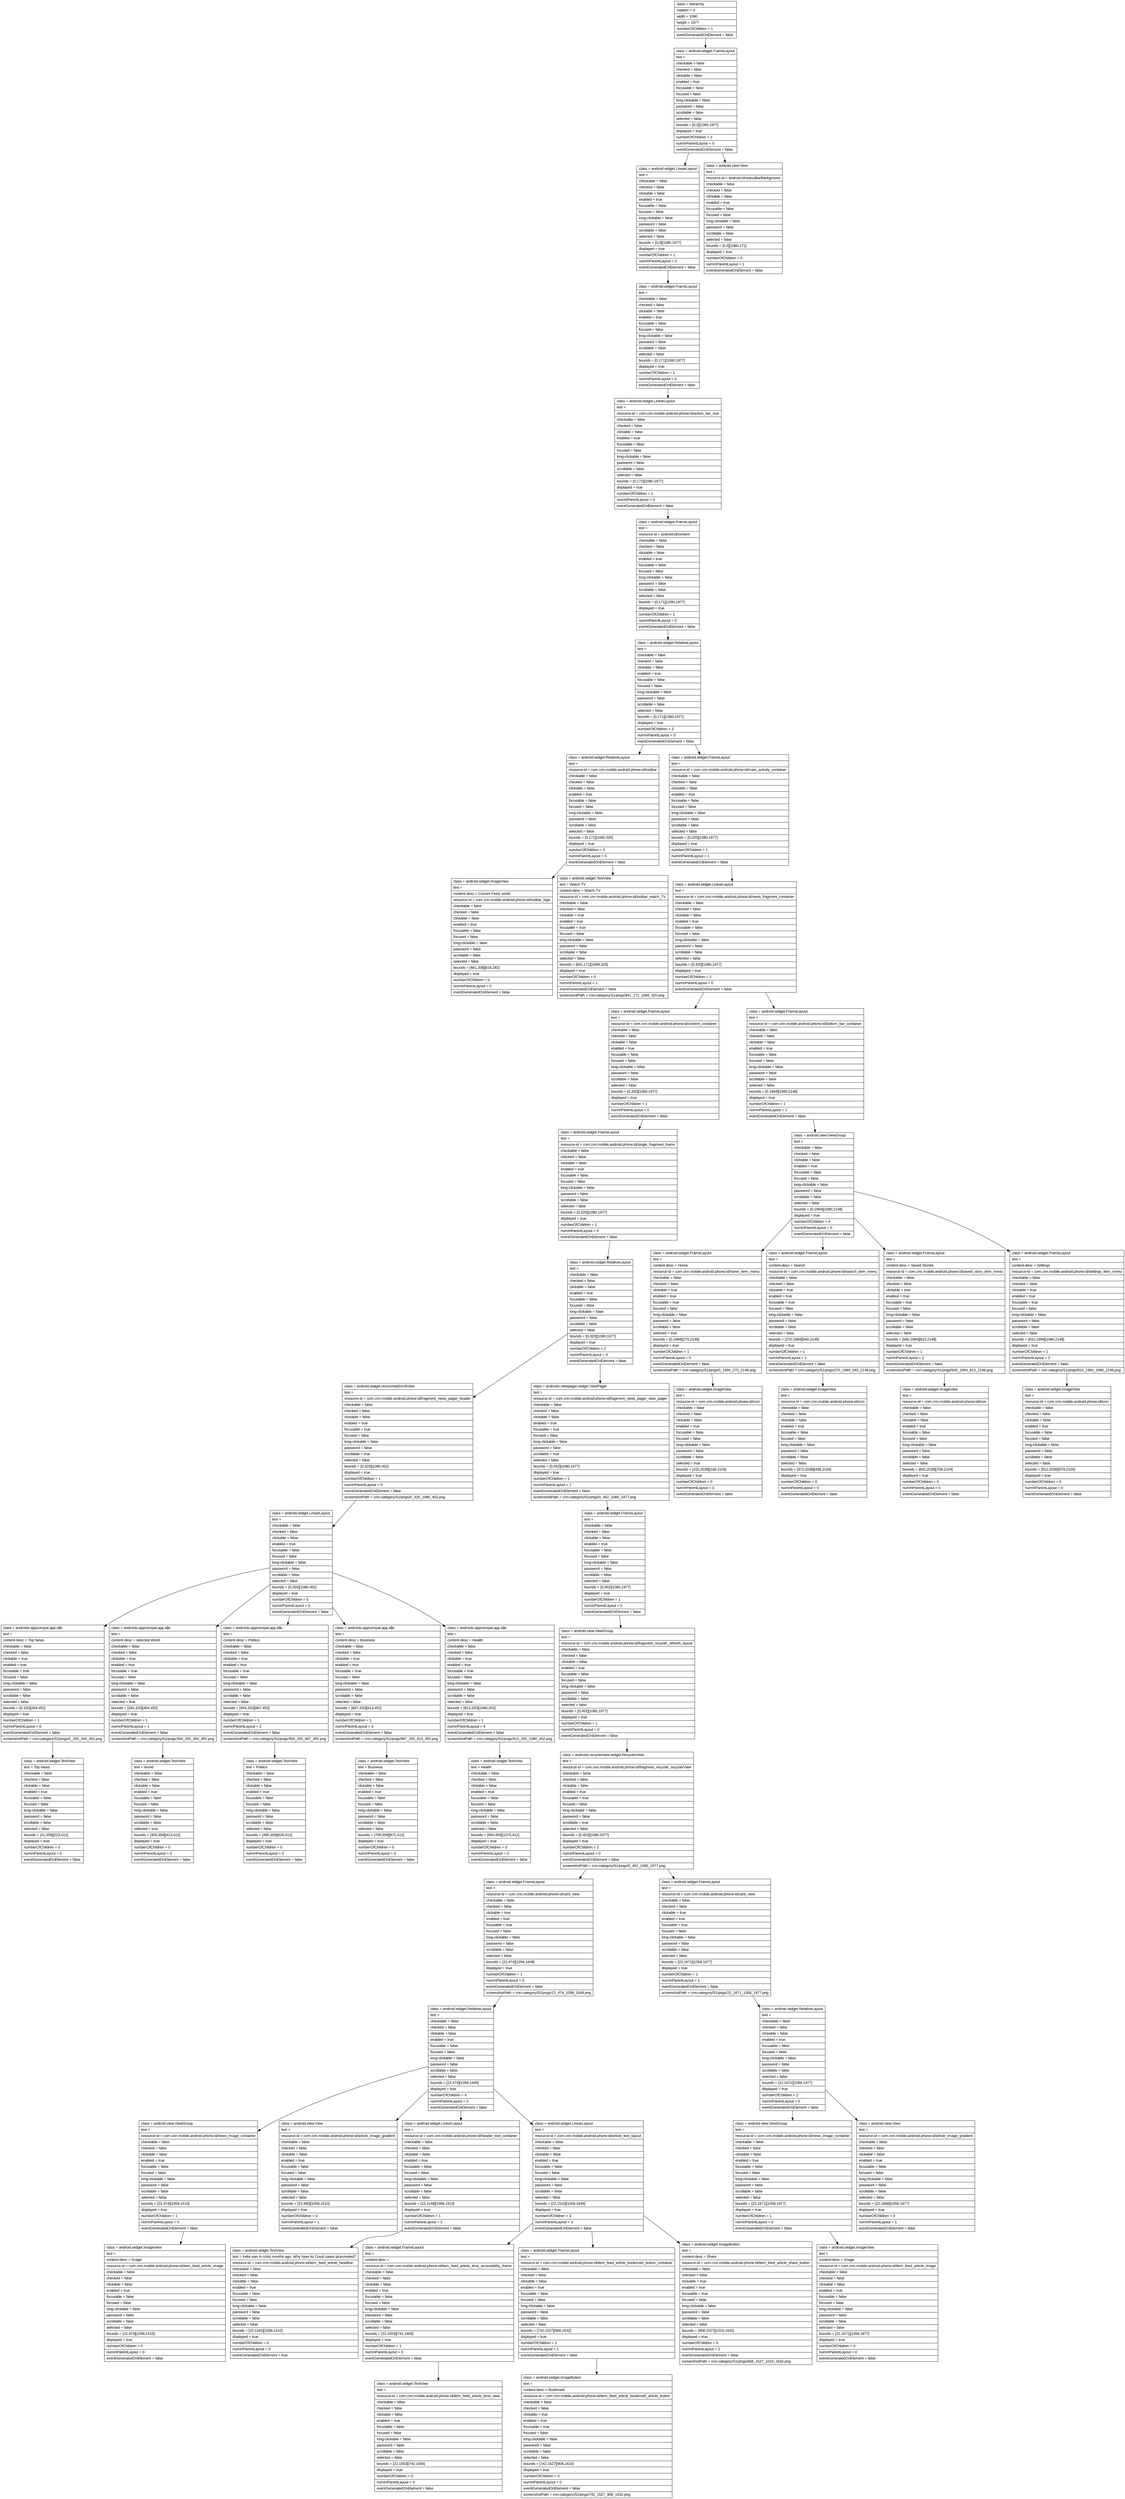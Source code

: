 digraph Layout {

	node [shape=record fontname=Arial];

	0	[label="{class = hierarchy\l|rotation = 0\l|width = 1080\l|height = 1977\l|numberOfChildren = 1\l|eventGeneratedOnElement = false \l}"]
	1	[label="{class = android.widget.FrameLayout\l|text = \l|checkable = false\l|checked = false\l|clickable = false\l|enabled = true\l|focusable = false\l|focused = false\l|long-clickable = false\l|password = false\l|scrollable = false\l|selected = false\l|bounds = [0,0][1080,1977]\l|displayed = true\l|numberOfChildren = 2\l|numInParentLayout = 0\l|eventGeneratedOnElement = false \l}"]
	2	[label="{class = android.widget.LinearLayout\l|text = \l|checkable = false\l|checked = false\l|clickable = false\l|enabled = true\l|focusable = false\l|focused = false\l|long-clickable = false\l|password = false\l|scrollable = false\l|selected = false\l|bounds = [0,0][1080,1977]\l|displayed = true\l|numberOfChildren = 1\l|numInParentLayout = 0\l|eventGeneratedOnElement = false \l}"]
	3	[label="{class = android.view.View\l|text = \l|resource-id = android:id/statusBarBackground\l|checkable = false\l|checked = false\l|clickable = false\l|enabled = true\l|focusable = false\l|focused = false\l|long-clickable = false\l|password = false\l|scrollable = false\l|selected = false\l|bounds = [0,0][1080,171]\l|displayed = true\l|numberOfChildren = 0\l|numInParentLayout = 1\l|eventGeneratedOnElement = false \l}"]
	4	[label="{class = android.widget.FrameLayout\l|text = \l|checkable = false\l|checked = false\l|clickable = false\l|enabled = true\l|focusable = false\l|focused = false\l|long-clickable = false\l|password = false\l|scrollable = false\l|selected = false\l|bounds = [0,171][1080,1977]\l|displayed = true\l|numberOfChildren = 1\l|numInParentLayout = 0\l|eventGeneratedOnElement = false \l}"]
	5	[label="{class = android.widget.LinearLayout\l|text = \l|resource-id = com.cnn.mobile.android.phone:id/action_bar_root\l|checkable = false\l|checked = false\l|clickable = false\l|enabled = true\l|focusable = false\l|focused = false\l|long-clickable = false\l|password = false\l|scrollable = false\l|selected = false\l|bounds = [0,171][1080,1977]\l|displayed = true\l|numberOfChildren = 1\l|numInParentLayout = 0\l|eventGeneratedOnElement = false \l}"]
	6	[label="{class = android.widget.FrameLayout\l|text = \l|resource-id = android:id/content\l|checkable = false\l|checked = false\l|clickable = false\l|enabled = true\l|focusable = false\l|focused = false\l|long-clickable = false\l|password = false\l|scrollable = false\l|selected = false\l|bounds = [0,171][1080,1977]\l|displayed = true\l|numberOfChildren = 1\l|numInParentLayout = 0\l|eventGeneratedOnElement = false \l}"]
	7	[label="{class = android.widget.RelativeLayout\l|text = \l|checkable = false\l|checked = false\l|clickable = false\l|enabled = true\l|focusable = false\l|focused = false\l|long-clickable = false\l|password = false\l|scrollable = false\l|selected = false\l|bounds = [0,171][1080,1977]\l|displayed = true\l|numberOfChildren = 2\l|numInParentLayout = 0\l|eventGeneratedOnElement = false \l}"]
	8	[label="{class = android.widget.RelativeLayout\l|text = \l|resource-id = com.cnn.mobile.android.phone:id/toolbar\l|checkable = false\l|checked = false\l|clickable = false\l|enabled = true\l|focusable = false\l|focused = false\l|long-clickable = false\l|password = false\l|scrollable = false\l|selected = false\l|bounds = [0,171][1080,320]\l|displayed = true\l|numberOfChildren = 2\l|numInParentLayout = 0\l|eventGeneratedOnElement = false \l}"]
	9	[label="{class = android.widget.FrameLayout\l|text = \l|resource-id = com.cnn.mobile.android.phone:id/main_activity_container\l|checkable = false\l|checked = false\l|clickable = false\l|enabled = true\l|focusable = false\l|focused = false\l|long-clickable = false\l|password = false\l|scrollable = false\l|selected = false\l|bounds = [0,320][1080,1977]\l|displayed = true\l|numberOfChildren = 1\l|numInParentLayout = 1\l|eventGeneratedOnElement = false \l}"]
	10	[label="{class = android.widget.ImageView\l|text = \l|content-desc = Current Feed: world\l|resource-id = com.cnn.mobile.android.phone:id/toolbar_logo\l|checkable = false\l|checked = false\l|clickable = false\l|enabled = true\l|focusable = false\l|focused = false\l|long-clickable = false\l|password = false\l|scrollable = false\l|selected = false\l|bounds = [461,208][618,282]\l|displayed = true\l|numberOfChildren = 0\l|numInParentLayout = 0\l|eventGeneratedOnElement = false \l}"]
	11	[label="{class = android.widget.TextView\l|text = Watch TV\l|content-desc = Watch TV\l|resource-id = com.cnn.mobile.android.phone:id/toolbar_watch_TV\l|checkable = false\l|checked = false\l|clickable = true\l|enabled = true\l|focusable = true\l|focused = false\l|long-clickable = false\l|password = false\l|scrollable = false\l|selected = false\l|bounds = [841,171][1069,320]\l|displayed = true\l|numberOfChildren = 0\l|numInParentLayout = 1\l|eventGeneratedOnElement = false \l|screenshotPath = cnn-category/S1/pngs/841_171_1069_320.png\l}"]
	12	[label="{class = android.widget.LinearLayout\l|text = \l|resource-id = com.cnn.mobile.android.phone:id/news_fragment_container\l|checkable = false\l|checked = false\l|clickable = false\l|enabled = true\l|focusable = false\l|focused = false\l|long-clickable = false\l|password = false\l|scrollable = false\l|selected = false\l|bounds = [0,320][1080,1977]\l|displayed = true\l|numberOfChildren = 2\l|numInParentLayout = 0\l|eventGeneratedOnElement = false \l}"]
	13	[label="{class = android.widget.FrameLayout\l|text = \l|resource-id = com.cnn.mobile.android.phone:id/content_container\l|checkable = false\l|checked = false\l|clickable = false\l|enabled = true\l|focusable = false\l|focused = false\l|long-clickable = false\l|password = false\l|scrollable = false\l|selected = false\l|bounds = [0,320][1080,1977]\l|displayed = true\l|numberOfChildren = 1\l|numInParentLayout = 0\l|eventGeneratedOnElement = false \l}"]
	14	[label="{class = android.widget.FrameLayout\l|text = \l|resource-id = com.cnn.mobile.android.phone:id/bottom_bar_container\l|checkable = false\l|checked = false\l|clickable = false\l|enabled = true\l|focusable = false\l|focused = false\l|long-clickable = false\l|password = false\l|scrollable = false\l|selected = false\l|bounds = [0,1994][1080,2148]\l|displayed = true\l|numberOfChildren = 1\l|numInParentLayout = 1\l|eventGeneratedOnElement = false \l}"]
	15	[label="{class = android.widget.FrameLayout\l|text = \l|resource-id = com.cnn.mobile.android.phone:id/single_fragment_frame\l|checkable = false\l|checked = false\l|clickable = false\l|enabled = true\l|focusable = false\l|focused = false\l|long-clickable = false\l|password = false\l|scrollable = false\l|selected = false\l|bounds = [0,320][1080,1977]\l|displayed = true\l|numberOfChildren = 1\l|numInParentLayout = 0\l|eventGeneratedOnElement = false \l}"]
	16	[label="{class = android.view.ViewGroup\l|text = \l|checkable = false\l|checked = false\l|clickable = false\l|enabled = true\l|focusable = false\l|focused = false\l|long-clickable = false\l|password = false\l|scrollable = false\l|selected = false\l|bounds = [0,1994][1080,2148]\l|displayed = true\l|numberOfChildren = 4\l|numInParentLayout = 0\l|eventGeneratedOnElement = false \l}"]
	17	[label="{class = android.widget.RelativeLayout\l|text = \l|checkable = false\l|checked = false\l|clickable = false\l|enabled = true\l|focusable = false\l|focused = false\l|long-clickable = false\l|password = false\l|scrollable = false\l|selected = false\l|bounds = [0,320][1080,1977]\l|displayed = true\l|numberOfChildren = 2\l|numInParentLayout = 0\l|eventGeneratedOnElement = false \l}"]
	18	[label="{class = android.widget.FrameLayout\l|text = \l|content-desc = Home\l|resource-id = com.cnn.mobile.android.phone:id/home_item_menu\l|checkable = false\l|checked = false\l|clickable = true\l|enabled = true\l|focusable = true\l|focused = false\l|long-clickable = false\l|password = false\l|scrollable = false\l|selected = true\l|bounds = [0,1994][270,2148]\l|displayed = true\l|numberOfChildren = 1\l|numInParentLayout = 0\l|eventGeneratedOnElement = false \l|screenshotPath = cnn-category/S1/pngs/0_1994_270_2148.png\l}"]
	19	[label="{class = android.widget.FrameLayout\l|text = \l|content-desc = Search\l|resource-id = com.cnn.mobile.android.phone:id/search_item_menu\l|checkable = false\l|checked = false\l|clickable = true\l|enabled = true\l|focusable = true\l|focused = false\l|long-clickable = false\l|password = false\l|scrollable = false\l|selected = false\l|bounds = [270,1994][540,2148]\l|displayed = true\l|numberOfChildren = 1\l|numInParentLayout = 1\l|eventGeneratedOnElement = false \l|screenshotPath = cnn-category/S1/pngs/270_1994_540_2148.png\l}"]
	20	[label="{class = android.widget.FrameLayout\l|text = \l|content-desc = Saved Stories\l|resource-id = com.cnn.mobile.android.phone:id/saved_story_item_menu\l|checkable = false\l|checked = false\l|clickable = true\l|enabled = true\l|focusable = true\l|focused = false\l|long-clickable = false\l|password = false\l|scrollable = false\l|selected = false\l|bounds = [540,1994][810,2148]\l|displayed = true\l|numberOfChildren = 1\l|numInParentLayout = 2\l|eventGeneratedOnElement = false \l|screenshotPath = cnn-category/S1/pngs/540_1994_810_2148.png\l}"]
	21	[label="{class = android.widget.FrameLayout\l|text = \l|content-desc = Settings\l|resource-id = com.cnn.mobile.android.phone:id/settings_item_menu\l|checkable = false\l|checked = false\l|clickable = true\l|enabled = true\l|focusable = true\l|focused = false\l|long-clickable = false\l|password = false\l|scrollable = false\l|selected = false\l|bounds = [810,1994][1080,2148]\l|displayed = true\l|numberOfChildren = 1\l|numInParentLayout = 3\l|eventGeneratedOnElement = false \l|screenshotPath = cnn-category/S1/pngs/810_1994_1080_2148.png\l}"]
	22	[label="{class = android.widget.HorizontalScrollView\l|text = \l|resource-id = com.cnn.mobile.android.phone:id/fragment_news_pager_header\l|checkable = false\l|checked = false\l|clickable = false\l|enabled = true\l|focusable = true\l|focused = false\l|long-clickable = false\l|password = false\l|scrollable = true\l|selected = false\l|bounds = [0,320][1080,452]\l|displayed = true\l|numberOfChildren = 1\l|numInParentLayout = 0\l|eventGeneratedOnElement = false \l|screenshotPath = cnn-category/S1/pngs/0_320_1080_452.png\l}"]
	23	[label="{class = androidx.viewpager.widget.ViewPager\l|text = \l|resource-id = com.cnn.mobile.android.phone:id/fragment_news_pager_view_pager\l|checkable = false\l|checked = false\l|clickable = false\l|enabled = true\l|focusable = true\l|focused = false\l|long-clickable = false\l|password = false\l|scrollable = true\l|selected = false\l|bounds = [0,452][1080,1977]\l|displayed = true\l|numberOfChildren = 1\l|numInParentLayout = 1\l|eventGeneratedOnElement = false \l|screenshotPath = cnn-category/S1/pngs/0_452_1080_1977.png\l}"]
	24	[label="{class = android.widget.ImageView\l|text = \l|resource-id = com.cnn.mobile.android.phone:id/icon\l|checkable = false\l|checked = false\l|clickable = false\l|enabled = true\l|focusable = false\l|focused = false\l|long-clickable = false\l|password = false\l|scrollable = false\l|selected = true\l|bounds = [102,2038][168,2104]\l|displayed = true\l|numberOfChildren = 0\l|numInParentLayout = 0\l|eventGeneratedOnElement = false \l}"]
	25	[label="{class = android.widget.ImageView\l|text = \l|resource-id = com.cnn.mobile.android.phone:id/icon\l|checkable = false\l|checked = false\l|clickable = false\l|enabled = true\l|focusable = false\l|focused = false\l|long-clickable = false\l|password = false\l|scrollable = false\l|selected = false\l|bounds = [372,2038][438,2104]\l|displayed = true\l|numberOfChildren = 0\l|numInParentLayout = 0\l|eventGeneratedOnElement = false \l}"]
	26	[label="{class = android.widget.ImageView\l|text = \l|resource-id = com.cnn.mobile.android.phone:id/icon\l|checkable = false\l|checked = false\l|clickable = false\l|enabled = true\l|focusable = false\l|focused = false\l|long-clickable = false\l|password = false\l|scrollable = false\l|selected = false\l|bounds = [642,2038][708,2104]\l|displayed = true\l|numberOfChildren = 0\l|numInParentLayout = 0\l|eventGeneratedOnElement = false \l}"]
	27	[label="{class = android.widget.ImageView\l|text = \l|resource-id = com.cnn.mobile.android.phone:id/icon\l|checkable = false\l|checked = false\l|clickable = false\l|enabled = true\l|focusable = false\l|focused = false\l|long-clickable = false\l|password = false\l|scrollable = false\l|selected = false\l|bounds = [912,2038][978,2104]\l|displayed = true\l|numberOfChildren = 0\l|numInParentLayout = 0\l|eventGeneratedOnElement = false \l}"]
	28	[label="{class = android.widget.LinearLayout\l|text = \l|checkable = false\l|checked = false\l|clickable = false\l|enabled = true\l|focusable = false\l|focused = false\l|long-clickable = false\l|password = false\l|scrollable = false\l|selected = false\l|bounds = [0,320][1080,452]\l|displayed = true\l|numberOfChildren = 5\l|numInParentLayout = 0\l|eventGeneratedOnElement = false \l}"]
	29	[label="{class = android.widget.FrameLayout\l|text = \l|checkable = false\l|checked = false\l|clickable = false\l|enabled = true\l|focusable = false\l|focused = false\l|long-clickable = false\l|password = false\l|scrollable = false\l|selected = false\l|bounds = [0,452][1080,1977]\l|displayed = true\l|numberOfChildren = 1\l|numInParentLayout = 0\l|eventGeneratedOnElement = false \l}"]
	30	[label="{class = androidx.appcompat.app.a$c\l|text = \l|content-desc = Top News\l|checkable = false\l|checked = false\l|clickable = true\l|enabled = true\l|focusable = true\l|focused = false\l|long-clickable = false\l|password = false\l|scrollable = false\l|selected = false\l|bounds = [0,320][264,452]\l|displayed = true\l|numberOfChildren = 1\l|numInParentLayout = 0\l|eventGeneratedOnElement = false \l|screenshotPath = cnn-category/S1/pngs/0_320_264_452.png\l}"]
	31	[label="{class = androidx.appcompat.app.a$c\l|text = \l|content-desc = selected World\l|checkable = false\l|checked = false\l|clickable = true\l|enabled = true\l|focusable = true\l|focused = false\l|long-clickable = false\l|password = false\l|scrollable = false\l|selected = true\l|bounds = [264,320][454,452]\l|displayed = true\l|numberOfChildren = 1\l|numInParentLayout = 1\l|eventGeneratedOnElement = false \l|screenshotPath = cnn-category/S1/pngs/264_320_454_452.png\l}"]
	32	[label="{class = androidx.appcompat.app.a$c\l|text = \l|content-desc = Politics\l|checkable = false\l|checked = false\l|clickable = true\l|enabled = true\l|focusable = true\l|focused = false\l|long-clickable = false\l|password = false\l|scrollable = false\l|selected = false\l|bounds = [454,320][667,452]\l|displayed = true\l|numberOfChildren = 1\l|numInParentLayout = 2\l|eventGeneratedOnElement = false \l|screenshotPath = cnn-category/S1/pngs/454_320_667_452.png\l}"]
	33	[label="{class = androidx.appcompat.app.a$c\l|text = \l|content-desc = Business\l|checkable = false\l|checked = false\l|clickable = true\l|enabled = true\l|focusable = true\l|focused = false\l|long-clickable = false\l|password = false\l|scrollable = false\l|selected = false\l|bounds = [667,320][913,452]\l|displayed = true\l|numberOfChildren = 1\l|numInParentLayout = 3\l|eventGeneratedOnElement = false \l|screenshotPath = cnn-category/S1/pngs/667_320_913_452.png\l}"]
	34	[label="{class = androidx.appcompat.app.a$c\l|text = \l|content-desc = Health\l|checkable = false\l|checked = false\l|clickable = true\l|enabled = true\l|focusable = true\l|focused = false\l|long-clickable = false\l|password = false\l|scrollable = false\l|selected = false\l|bounds = [913,320][1080,452]\l|displayed = true\l|numberOfChildren = 1\l|numInParentLayout = 4\l|eventGeneratedOnElement = false \l|screenshotPath = cnn-category/S1/pngs/913_320_1080_452.png\l}"]
	35	[label="{class = android.view.ViewGroup\l|text = \l|resource-id = com.cnn.mobile.android.phone:id/fragment_recycler_refresh_layout\l|checkable = false\l|checked = false\l|clickable = false\l|enabled = true\l|focusable = false\l|focused = false\l|long-clickable = false\l|password = false\l|scrollable = false\l|selected = false\l|bounds = [0,452][1080,1977]\l|displayed = true\l|numberOfChildren = 1\l|numInParentLayout = 0\l|eventGeneratedOnElement = false \l}"]
	36	[label="{class = android.widget.TextView\l|text = Top News\l|checkable = false\l|checked = false\l|clickable = false\l|enabled = true\l|focusable = false\l|focused = false\l|long-clickable = false\l|password = false\l|scrollable = false\l|selected = false\l|bounds = [41,359][223,412]\l|displayed = true\l|numberOfChildren = 0\l|numInParentLayout = 0\l|eventGeneratedOnElement = false \l}"]
	37	[label="{class = android.widget.TextView\l|text = World\l|checkable = false\l|checked = false\l|clickable = false\l|enabled = true\l|focusable = false\l|focused = false\l|long-clickable = false\l|password = false\l|scrollable = false\l|selected = true\l|bounds = [305,359][413,412]\l|displayed = true\l|numberOfChildren = 0\l|numInParentLayout = 0\l|eventGeneratedOnElement = false \l}"]
	38	[label="{class = android.widget.TextView\l|text = Politics\l|checkable = false\l|checked = false\l|clickable = false\l|enabled = true\l|focusable = false\l|focused = false\l|long-clickable = false\l|password = false\l|scrollable = false\l|selected = false\l|bounds = [495,359][626,412]\l|displayed = true\l|numberOfChildren = 0\l|numInParentLayout = 0\l|eventGeneratedOnElement = false \l}"]
	39	[label="{class = android.widget.TextView\l|text = Business\l|checkable = false\l|checked = false\l|clickable = false\l|enabled = true\l|focusable = false\l|focused = false\l|long-clickable = false\l|password = false\l|scrollable = false\l|selected = false\l|bounds = [708,359][872,412]\l|displayed = true\l|numberOfChildren = 0\l|numInParentLayout = 0\l|eventGeneratedOnElement = false \l}"]
	40	[label="{class = android.widget.TextView\l|text = Health\l|checkable = false\l|checked = false\l|clickable = false\l|enabled = true\l|focusable = false\l|focused = false\l|long-clickable = false\l|password = false\l|scrollable = false\l|selected = false\l|bounds = [954,359][1075,412]\l|displayed = true\l|numberOfChildren = 0\l|numInParentLayout = 0\l|eventGeneratedOnElement = false \l}"]
	41	[label="{class = androidx.recyclerview.widget.RecyclerView\l|text = \l|resource-id = com.cnn.mobile.android.phone:id/fragment_recycler_recyclerView\l|checkable = false\l|checked = false\l|clickable = false\l|enabled = true\l|focusable = true\l|focused = false\l|long-clickable = false\l|password = false\l|scrollable = true\l|selected = false\l|bounds = [0,452][1080,1977]\l|displayed = true\l|numberOfChildren = 2\l|numInParentLayout = 0\l|eventGeneratedOnElement = false \l|screenshotPath = cnn-category/S1/pngs/0_452_1080_1977.png\l}"]
	42	[label="{class = android.widget.FrameLayout\l|text = \l|resource-id = com.cnn.mobile.android.phone:id/card_view\l|checkable = false\l|checked = false\l|clickable = true\l|enabled = true\l|focusable = true\l|focused = false\l|long-clickable = false\l|password = false\l|scrollable = false\l|selected = false\l|bounds = [22,474][1058,1649]\l|displayed = true\l|numberOfChildren = 1\l|numInParentLayout = 0\l|eventGeneratedOnElement = false \l|screenshotPath = cnn-category/S1/pngs/22_474_1058_1649.png\l}"]
	43	[label="{class = android.widget.FrameLayout\l|text = \l|resource-id = com.cnn.mobile.android.phone:id/card_view\l|checkable = false\l|checked = false\l|clickable = true\l|enabled = true\l|focusable = true\l|focused = false\l|long-clickable = false\l|password = false\l|scrollable = false\l|selected = false\l|bounds = [22,1671][1058,1977]\l|displayed = true\l|numberOfChildren = 1\l|numInParentLayout = 1\l|eventGeneratedOnElement = false \l|screenshotPath = cnn-category/S1/pngs/22_1671_1058_1977.png\l}"]
	44	[label="{class = android.widget.RelativeLayout\l|text = \l|checkable = false\l|checked = false\l|clickable = false\l|enabled = true\l|focusable = false\l|focused = false\l|long-clickable = false\l|password = false\l|scrollable = false\l|selected = false\l|bounds = [22,474][1058,1649]\l|displayed = true\l|numberOfChildren = 4\l|numInParentLayout = 0\l|eventGeneratedOnElement = false \l}"]
	45	[label="{class = android.widget.RelativeLayout\l|text = \l|checkable = false\l|checked = false\l|clickable = false\l|enabled = true\l|focusable = false\l|focused = false\l|long-clickable = false\l|password = false\l|scrollable = false\l|selected = false\l|bounds = [22,1671][1058,1977]\l|displayed = true\l|numberOfChildren = 2\l|numInParentLayout = 0\l|eventGeneratedOnElement = false \l}"]
	46	[label="{class = android.view.ViewGroup\l|text = \l|resource-id = com.cnn.mobile.android.phone:id/news_image_container\l|checkable = false\l|checked = false\l|clickable = false\l|enabled = true\l|focusable = false\l|focused = false\l|long-clickable = false\l|password = false\l|scrollable = false\l|selected = false\l|bounds = [22,474][1058,1510]\l|displayed = true\l|numberOfChildren = 1\l|numInParentLayout = 0\l|eventGeneratedOnElement = false \l}"]
	47	[label="{class = android.view.View\l|text = \l|resource-id = com.cnn.mobile.android.phone:id/article_image_gradient\l|checkable = false\l|checked = false\l|clickable = false\l|enabled = true\l|focusable = false\l|focused = false\l|long-clickable = false\l|password = false\l|scrollable = false\l|selected = false\l|bounds = [22,960][1058,1510]\l|displayed = true\l|numberOfChildren = 0\l|numInParentLayout = 1\l|eventGeneratedOnElement = false \l}"]
	48	[label="{class = android.widget.LinearLayout\l|text = \l|resource-id = com.cnn.mobile.android.phone:id/header_text_container\l|checkable = false\l|checked = false\l|clickable = false\l|enabled = true\l|focusable = false\l|focused = false\l|long-clickable = false\l|password = false\l|scrollable = false\l|selected = false\l|bounds = [22,1148][1058,1510]\l|displayed = true\l|numberOfChildren = 1\l|numInParentLayout = 2\l|eventGeneratedOnElement = false \l}"]
	49	[label="{class = android.widget.LinearLayout\l|text = \l|resource-id = com.cnn.mobile.android.phone:id/article_text_layout\l|checkable = false\l|checked = false\l|clickable = false\l|enabled = true\l|focusable = false\l|focused = false\l|long-clickable = false\l|password = false\l|scrollable = false\l|selected = false\l|bounds = [22,1510][1058,1649]\l|displayed = true\l|numberOfChildren = 3\l|numInParentLayout = 3\l|eventGeneratedOnElement = false \l}"]
	50	[label="{class = android.view.ViewGroup\l|text = \l|resource-id = com.cnn.mobile.android.phone:id/news_image_container\l|checkable = false\l|checked = false\l|clickable = false\l|enabled = true\l|focusable = false\l|focused = false\l|long-clickable = false\l|password = false\l|scrollable = false\l|selected = false\l|bounds = [22,1671][1058,1977]\l|displayed = true\l|numberOfChildren = 1\l|numInParentLayout = 0\l|eventGeneratedOnElement = false \l}"]
	51	[label="{class = android.view.View\l|text = \l|resource-id = com.cnn.mobile.android.phone:id/article_image_gradient\l|checkable = false\l|checked = false\l|clickable = false\l|enabled = true\l|focusable = false\l|focused = false\l|long-clickable = false\l|password = false\l|scrollable = false\l|selected = false\l|bounds = [22,1898][1058,1977]\l|displayed = true\l|numberOfChildren = 0\l|numInParentLayout = 1\l|eventGeneratedOnElement = false \l}"]
	52	[label="{class = android.widget.ImageView\l|text = \l|content-desc = Image\l|resource-id = com.cnn.mobile.android.phone:id/item_feed_article_image\l|checkable = false\l|checked = false\l|clickable = false\l|enabled = true\l|focusable = false\l|focused = false\l|long-clickable = false\l|password = false\l|scrollable = false\l|selected = false\l|bounds = [22,474][1058,1510]\l|displayed = true\l|numberOfChildren = 0\l|numInParentLayout = 0\l|eventGeneratedOnElement = false \l}"]
	53	[label="{class = android.widget.TextView\l|text = India was in crisis months ago. Why have its Covid cases plummeted?\l|resource-id = com.cnn.mobile.android.phone:id/item_feed_article_headline\l|checkable = false\l|checked = false\l|clickable = false\l|enabled = true\l|focusable = false\l|focused = false\l|long-clickable = false\l|password = false\l|scrollable = false\l|selected = false\l|bounds = [22,1192][1058,1510]\l|displayed = true\l|numberOfChildren = 0\l|numInParentLayout = 0\l|eventGeneratedOnElement = true \l}"]
	54	[label="{class = android.widget.FrameLayout\l|text = \l|content-desc = \l|resource-id = com.cnn.mobile.android.phone:id/item_feed_article_time_accessibility_frame\l|checkable = false\l|checked = false\l|clickable = false\l|enabled = true\l|focusable = false\l|focused = false\l|long-clickable = false\l|password = false\l|scrollable = false\l|selected = false\l|bounds = [22,1553][742,1606]\l|displayed = true\l|numberOfChildren = 1\l|numInParentLayout = 0\l|eventGeneratedOnElement = false \l}"]
	55	[label="{class = android.widget.FrameLayout\l|text = \l|resource-id = com.cnn.mobile.android.phone:id/item_feed_article_bookmark_button_container\l|checkable = false\l|checked = false\l|clickable = false\l|enabled = true\l|focusable = false\l|focused = false\l|long-clickable = false\l|password = false\l|scrollable = false\l|selected = false\l|bounds = [742,1527][908,1632]\l|displayed = true\l|numberOfChildren = 1\l|numInParentLayout = 1\l|eventGeneratedOnElement = false \l}"]
	56	[label="{class = android.widget.ImageButton\l|text = \l|content-desc = Share\l|resource-id = com.cnn.mobile.android.phone:id/item_feed_article_share_button\l|checkable = false\l|checked = false\l|clickable = true\l|enabled = true\l|focusable = true\l|focused = false\l|long-clickable = false\l|password = false\l|scrollable = false\l|selected = false\l|bounds = [908,1527][1019,1632]\l|displayed = true\l|numberOfChildren = 0\l|numInParentLayout = 2\l|eventGeneratedOnElement = false \l|screenshotPath = cnn-category/S1/pngs/908_1527_1019_1632.png\l}"]
	57	[label="{class = android.widget.ImageView\l|text = \l|content-desc = Image\l|resource-id = com.cnn.mobile.android.phone:id/item_feed_article_image\l|checkable = false\l|checked = false\l|clickable = false\l|enabled = true\l|focusable = false\l|focused = false\l|long-clickable = false\l|password = false\l|scrollable = false\l|selected = false\l|bounds = [22,1671][1058,1977]\l|displayed = true\l|numberOfChildren = 0\l|numInParentLayout = 0\l|eventGeneratedOnElement = false \l}"]
	58	[label="{class = android.widget.TextView\l|text = \l|resource-id = com.cnn.mobile.android.phone:id/item_feed_article_time_view\l|checkable = false\l|checked = false\l|clickable = false\l|enabled = true\l|focusable = false\l|focused = false\l|long-clickable = false\l|password = false\l|scrollable = false\l|selected = false\l|bounds = [22,1553][742,1606]\l|displayed = true\l|numberOfChildren = 0\l|numInParentLayout = 0\l|eventGeneratedOnElement = false \l}"]
	59	[label="{class = android.widget.ImageButton\l|text = \l|content-desc = Bookmark\l|resource-id = com.cnn.mobile.android.phone:id/item_feed_article_bookmark_article_button\l|checkable = false\l|checked = false\l|clickable = true\l|enabled = true\l|focusable = true\l|focused = false\l|long-clickable = false\l|password = false\l|scrollable = false\l|selected = false\l|bounds = [742,1527][908,1632]\l|displayed = true\l|numberOfChildren = 0\l|numInParentLayout = 0\l|eventGeneratedOnElement = false \l|screenshotPath = cnn-category/S1/pngs/742_1527_908_1632.png\l}"]


	0 -> 1
	1 -> 2
	1 -> 3
	2 -> 4
	4 -> 5
	5 -> 6
	6 -> 7
	7 -> 8
	7 -> 9
	8 -> 10
	8 -> 11
	9 -> 12
	12 -> 13
	12 -> 14
	13 -> 15
	14 -> 16
	15 -> 17
	16 -> 18
	16 -> 19
	16 -> 20
	16 -> 21
	17 -> 22
	17 -> 23
	18 -> 24
	19 -> 25
	20 -> 26
	21 -> 27
	22 -> 28
	23 -> 29
	28 -> 30
	28 -> 31
	28 -> 32
	28 -> 33
	28 -> 34
	29 -> 35
	30 -> 36
	31 -> 37
	32 -> 38
	33 -> 39
	34 -> 40
	35 -> 41
	41 -> 42
	41 -> 43
	42 -> 44
	43 -> 45
	44 -> 46
	44 -> 47
	44 -> 48
	44 -> 49
	45 -> 50
	45 -> 51
	46 -> 52
	48 -> 53
	49 -> 54
	49 -> 55
	49 -> 56
	50 -> 57
	54 -> 58
	55 -> 59


}